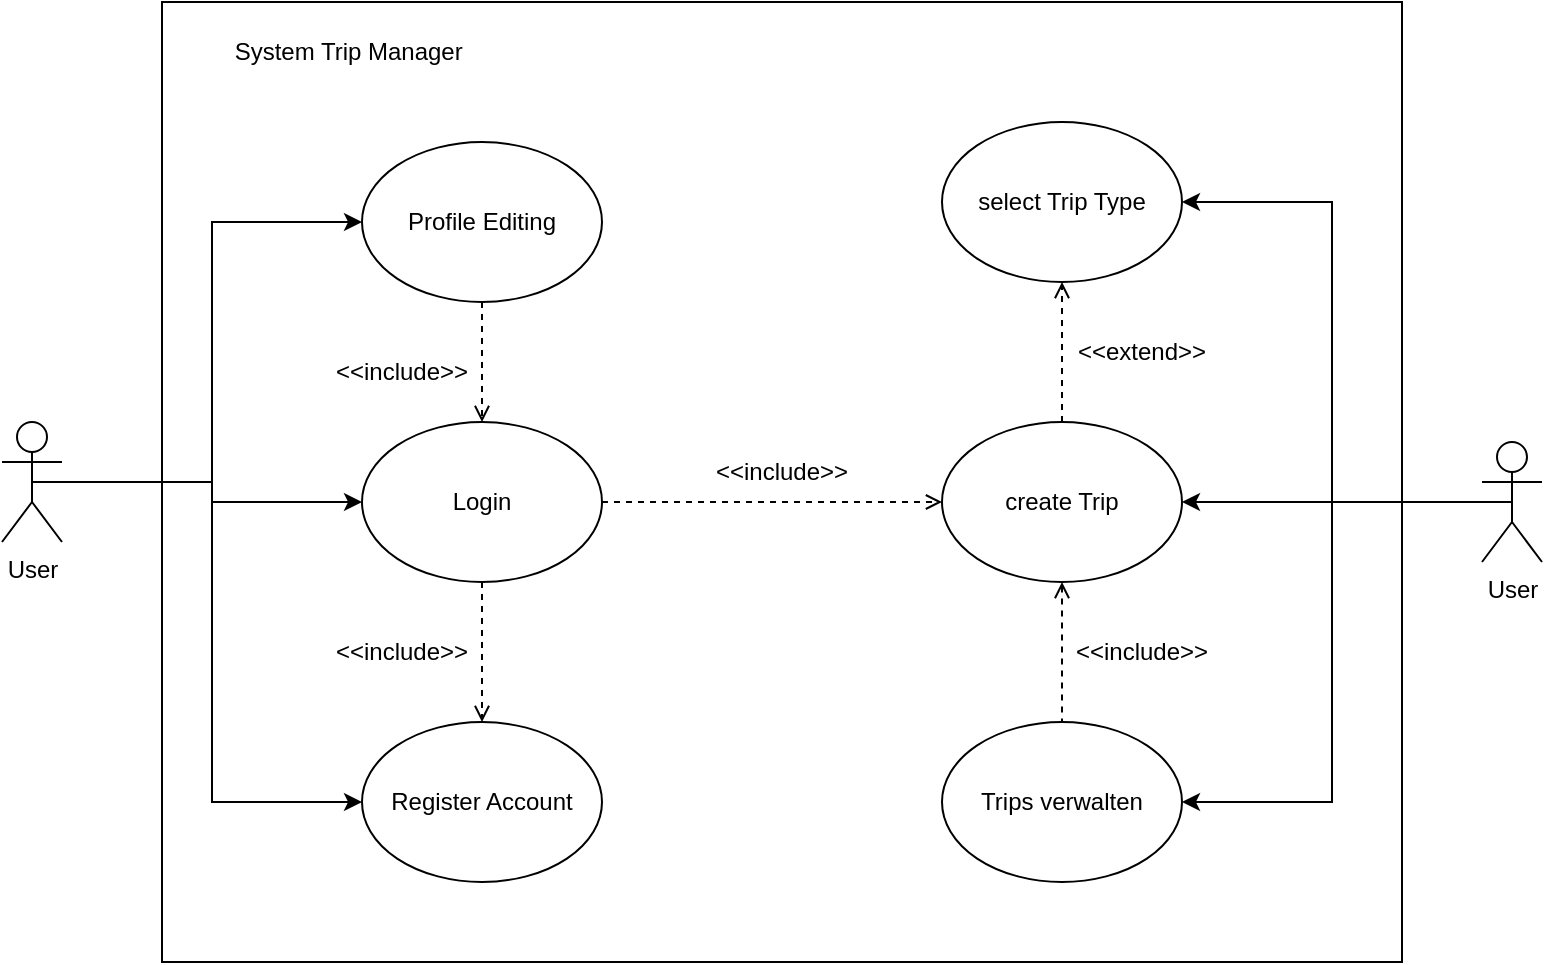 <mxfile version="20.8.16" type="device"><diagram name="Seite-1" id="qdmi19isvyEpL06l7x7d"><mxGraphModel dx="1863" dy="614" grid="1" gridSize="10" guides="1" tooltips="1" connect="1" arrows="1" fold="1" page="1" pageScale="1" pageWidth="827" pageHeight="1169" math="0" shadow="0"><root><mxCell id="0"/><mxCell id="1" parent="0"/><mxCell id="_ZtvBrwdlpFCzaH8lp65-21" style="edgeStyle=orthogonalEdgeStyle;rounded=0;orthogonalLoop=1;jettySize=auto;html=1;exitX=0.5;exitY=1;exitDx=0;exitDy=0;entryX=0.5;entryY=0;entryDx=0;entryDy=0;dashed=1;endArrow=open;endFill=0;" edge="1" parent="1" source="_ZtvBrwdlpFCzaH8lp65-1" target="_ZtvBrwdlpFCzaH8lp65-7"><mxGeometry relative="1" as="geometry"/></mxCell><mxCell id="_ZtvBrwdlpFCzaH8lp65-22" style="edgeStyle=orthogonalEdgeStyle;rounded=0;orthogonalLoop=1;jettySize=auto;html=1;exitX=1;exitY=0.5;exitDx=0;exitDy=0;entryX=0;entryY=0.5;entryDx=0;entryDy=0;dashed=1;endArrow=open;endFill=0;" edge="1" parent="1" source="_ZtvBrwdlpFCzaH8lp65-1" target="_ZtvBrwdlpFCzaH8lp65-8"><mxGeometry relative="1" as="geometry"/></mxCell><mxCell id="_ZtvBrwdlpFCzaH8lp65-1" value="Login" style="ellipse;whiteSpace=wrap;html=1;" vertex="1" parent="1"><mxGeometry x="130" y="280" width="120" height="80" as="geometry"/></mxCell><mxCell id="_ZtvBrwdlpFCzaH8lp65-20" style="edgeStyle=orthogonalEdgeStyle;rounded=0;orthogonalLoop=1;jettySize=auto;html=1;exitX=0.5;exitY=1;exitDx=0;exitDy=0;entryX=0.5;entryY=0;entryDx=0;entryDy=0;endArrow=open;endFill=0;dashed=1;" edge="1" parent="1" source="_ZtvBrwdlpFCzaH8lp65-6" target="_ZtvBrwdlpFCzaH8lp65-1"><mxGeometry relative="1" as="geometry"/></mxCell><mxCell id="_ZtvBrwdlpFCzaH8lp65-6" value="Profile Editing" style="ellipse;whiteSpace=wrap;html=1;" vertex="1" parent="1"><mxGeometry x="130" y="140" width="120" height="80" as="geometry"/></mxCell><mxCell id="_ZtvBrwdlpFCzaH8lp65-7" value="Register Account" style="ellipse;whiteSpace=wrap;html=1;" vertex="1" parent="1"><mxGeometry x="130" y="430" width="120" height="80" as="geometry"/></mxCell><mxCell id="_ZtvBrwdlpFCzaH8lp65-23" style="edgeStyle=orthogonalEdgeStyle;rounded=0;orthogonalLoop=1;jettySize=auto;html=1;exitX=0.5;exitY=0;exitDx=0;exitDy=0;entryX=0.5;entryY=1;entryDx=0;entryDy=0;dashed=1;endArrow=open;endFill=0;" edge="1" parent="1" source="_ZtvBrwdlpFCzaH8lp65-8" target="_ZtvBrwdlpFCzaH8lp65-9"><mxGeometry relative="1" as="geometry"/></mxCell><mxCell id="_ZtvBrwdlpFCzaH8lp65-24" style="edgeStyle=orthogonalEdgeStyle;rounded=0;orthogonalLoop=1;jettySize=auto;html=1;exitX=0.5;exitY=1;exitDx=0;exitDy=0;entryX=0.5;entryY=0;entryDx=0;entryDy=0;dashed=1;endArrow=none;endFill=0;startArrow=open;startFill=0;" edge="1" parent="1" source="_ZtvBrwdlpFCzaH8lp65-8" target="_ZtvBrwdlpFCzaH8lp65-10"><mxGeometry relative="1" as="geometry"/></mxCell><mxCell id="_ZtvBrwdlpFCzaH8lp65-8" value="create Trip" style="ellipse;whiteSpace=wrap;html=1;" vertex="1" parent="1"><mxGeometry x="420" y="280" width="120" height="80" as="geometry"/></mxCell><mxCell id="_ZtvBrwdlpFCzaH8lp65-9" value="select Trip Type" style="ellipse;whiteSpace=wrap;html=1;" vertex="1" parent="1"><mxGeometry x="420" y="130" width="120" height="80" as="geometry"/></mxCell><mxCell id="_ZtvBrwdlpFCzaH8lp65-10" value="Trips verwalten" style="ellipse;whiteSpace=wrap;html=1;" vertex="1" parent="1"><mxGeometry x="420" y="430" width="120" height="80" as="geometry"/></mxCell><mxCell id="_ZtvBrwdlpFCzaH8lp65-15" style="edgeStyle=orthogonalEdgeStyle;rounded=0;orthogonalLoop=1;jettySize=auto;html=1;exitX=0.5;exitY=0.5;exitDx=0;exitDy=0;exitPerimeter=0;entryX=1;entryY=0.5;entryDx=0;entryDy=0;" edge="1" parent="1" source="_ZtvBrwdlpFCzaH8lp65-11" target="_ZtvBrwdlpFCzaH8lp65-8"><mxGeometry relative="1" as="geometry"/></mxCell><mxCell id="_ZtvBrwdlpFCzaH8lp65-18" style="edgeStyle=orthogonalEdgeStyle;rounded=0;orthogonalLoop=1;jettySize=auto;html=1;exitX=0.5;exitY=0.5;exitDx=0;exitDy=0;exitPerimeter=0;entryX=1;entryY=0.5;entryDx=0;entryDy=0;" edge="1" parent="1" source="_ZtvBrwdlpFCzaH8lp65-11" target="_ZtvBrwdlpFCzaH8lp65-9"><mxGeometry relative="1" as="geometry"/></mxCell><mxCell id="_ZtvBrwdlpFCzaH8lp65-19" style="edgeStyle=orthogonalEdgeStyle;rounded=0;orthogonalLoop=1;jettySize=auto;html=1;exitX=0.5;exitY=0.5;exitDx=0;exitDy=0;exitPerimeter=0;entryX=1;entryY=0.5;entryDx=0;entryDy=0;" edge="1" parent="1" source="_ZtvBrwdlpFCzaH8lp65-11" target="_ZtvBrwdlpFCzaH8lp65-10"><mxGeometry relative="1" as="geometry"/></mxCell><mxCell id="_ZtvBrwdlpFCzaH8lp65-11" value="User" style="shape=umlActor;verticalLabelPosition=bottom;verticalAlign=top;html=1;outlineConnect=0;" vertex="1" parent="1"><mxGeometry x="690" y="290" width="30" height="60" as="geometry"/></mxCell><mxCell id="_ZtvBrwdlpFCzaH8lp65-14" style="edgeStyle=orthogonalEdgeStyle;rounded=0;orthogonalLoop=1;jettySize=auto;html=1;exitX=0.5;exitY=0.5;exitDx=0;exitDy=0;exitPerimeter=0;entryX=0;entryY=0.5;entryDx=0;entryDy=0;" edge="1" parent="1" source="_ZtvBrwdlpFCzaH8lp65-12" target="_ZtvBrwdlpFCzaH8lp65-1"><mxGeometry relative="1" as="geometry"/></mxCell><mxCell id="_ZtvBrwdlpFCzaH8lp65-16" style="edgeStyle=orthogonalEdgeStyle;rounded=0;orthogonalLoop=1;jettySize=auto;html=1;exitX=0.5;exitY=0.5;exitDx=0;exitDy=0;exitPerimeter=0;entryX=0;entryY=0.5;entryDx=0;entryDy=0;" edge="1" parent="1" source="_ZtvBrwdlpFCzaH8lp65-12" target="_ZtvBrwdlpFCzaH8lp65-7"><mxGeometry relative="1" as="geometry"/></mxCell><mxCell id="_ZtvBrwdlpFCzaH8lp65-17" style="edgeStyle=orthogonalEdgeStyle;rounded=0;orthogonalLoop=1;jettySize=auto;html=1;exitX=0.5;exitY=0.5;exitDx=0;exitDy=0;exitPerimeter=0;entryX=0;entryY=0.5;entryDx=0;entryDy=0;" edge="1" parent="1" source="_ZtvBrwdlpFCzaH8lp65-12" target="_ZtvBrwdlpFCzaH8lp65-6"><mxGeometry relative="1" as="geometry"/></mxCell><mxCell id="_ZtvBrwdlpFCzaH8lp65-12" value="User" style="shape=umlActor;verticalLabelPosition=bottom;verticalAlign=top;html=1;outlineConnect=0;" vertex="1" parent="1"><mxGeometry x="-50" y="280" width="30" height="60" as="geometry"/></mxCell><mxCell id="_ZtvBrwdlpFCzaH8lp65-25" value="&amp;lt;&amp;lt;include&amp;gt;&amp;gt;" style="text;html=1;strokeColor=none;fillColor=none;align=center;verticalAlign=middle;whiteSpace=wrap;rounded=0;" vertex="1" parent="1"><mxGeometry x="310" y="290" width="60" height="30" as="geometry"/></mxCell><mxCell id="_ZtvBrwdlpFCzaH8lp65-26" value="&amp;lt;&amp;lt;include&amp;gt;&amp;gt;" style="text;html=1;strokeColor=none;fillColor=none;align=center;verticalAlign=middle;whiteSpace=wrap;rounded=0;" vertex="1" parent="1"><mxGeometry x="120" y="240" width="60" height="30" as="geometry"/></mxCell><mxCell id="_ZtvBrwdlpFCzaH8lp65-27" value="&amp;lt;&amp;lt;include&amp;gt;&amp;gt;" style="text;html=1;strokeColor=none;fillColor=none;align=center;verticalAlign=middle;whiteSpace=wrap;rounded=0;" vertex="1" parent="1"><mxGeometry x="120" y="380" width="60" height="30" as="geometry"/></mxCell><mxCell id="_ZtvBrwdlpFCzaH8lp65-28" value="&amp;lt;&amp;lt;include&amp;gt;&amp;gt;" style="text;html=1;strokeColor=none;fillColor=none;align=center;verticalAlign=middle;whiteSpace=wrap;rounded=0;" vertex="1" parent="1"><mxGeometry x="490" y="380" width="60" height="30" as="geometry"/></mxCell><mxCell id="_ZtvBrwdlpFCzaH8lp65-29" value="&amp;lt;&amp;lt;extend&amp;gt;&amp;gt;" style="text;html=1;strokeColor=none;fillColor=none;align=center;verticalAlign=middle;whiteSpace=wrap;rounded=0;" vertex="1" parent="1"><mxGeometry x="490" y="230" width="60" height="30" as="geometry"/></mxCell><mxCell id="_ZtvBrwdlpFCzaH8lp65-30" value="" style="rounded=0;whiteSpace=wrap;html=1;fillColor=none;" vertex="1" parent="1"><mxGeometry x="30" y="70" width="620" height="480" as="geometry"/></mxCell><mxCell id="_ZtvBrwdlpFCzaH8lp65-31" value="System Trip Manager&amp;nbsp;" style="text;html=1;strokeColor=none;fillColor=none;align=center;verticalAlign=middle;whiteSpace=wrap;rounded=0;" vertex="1" parent="1"><mxGeometry x="50" y="80" width="150" height="30" as="geometry"/></mxCell></root></mxGraphModel></diagram></mxfile>